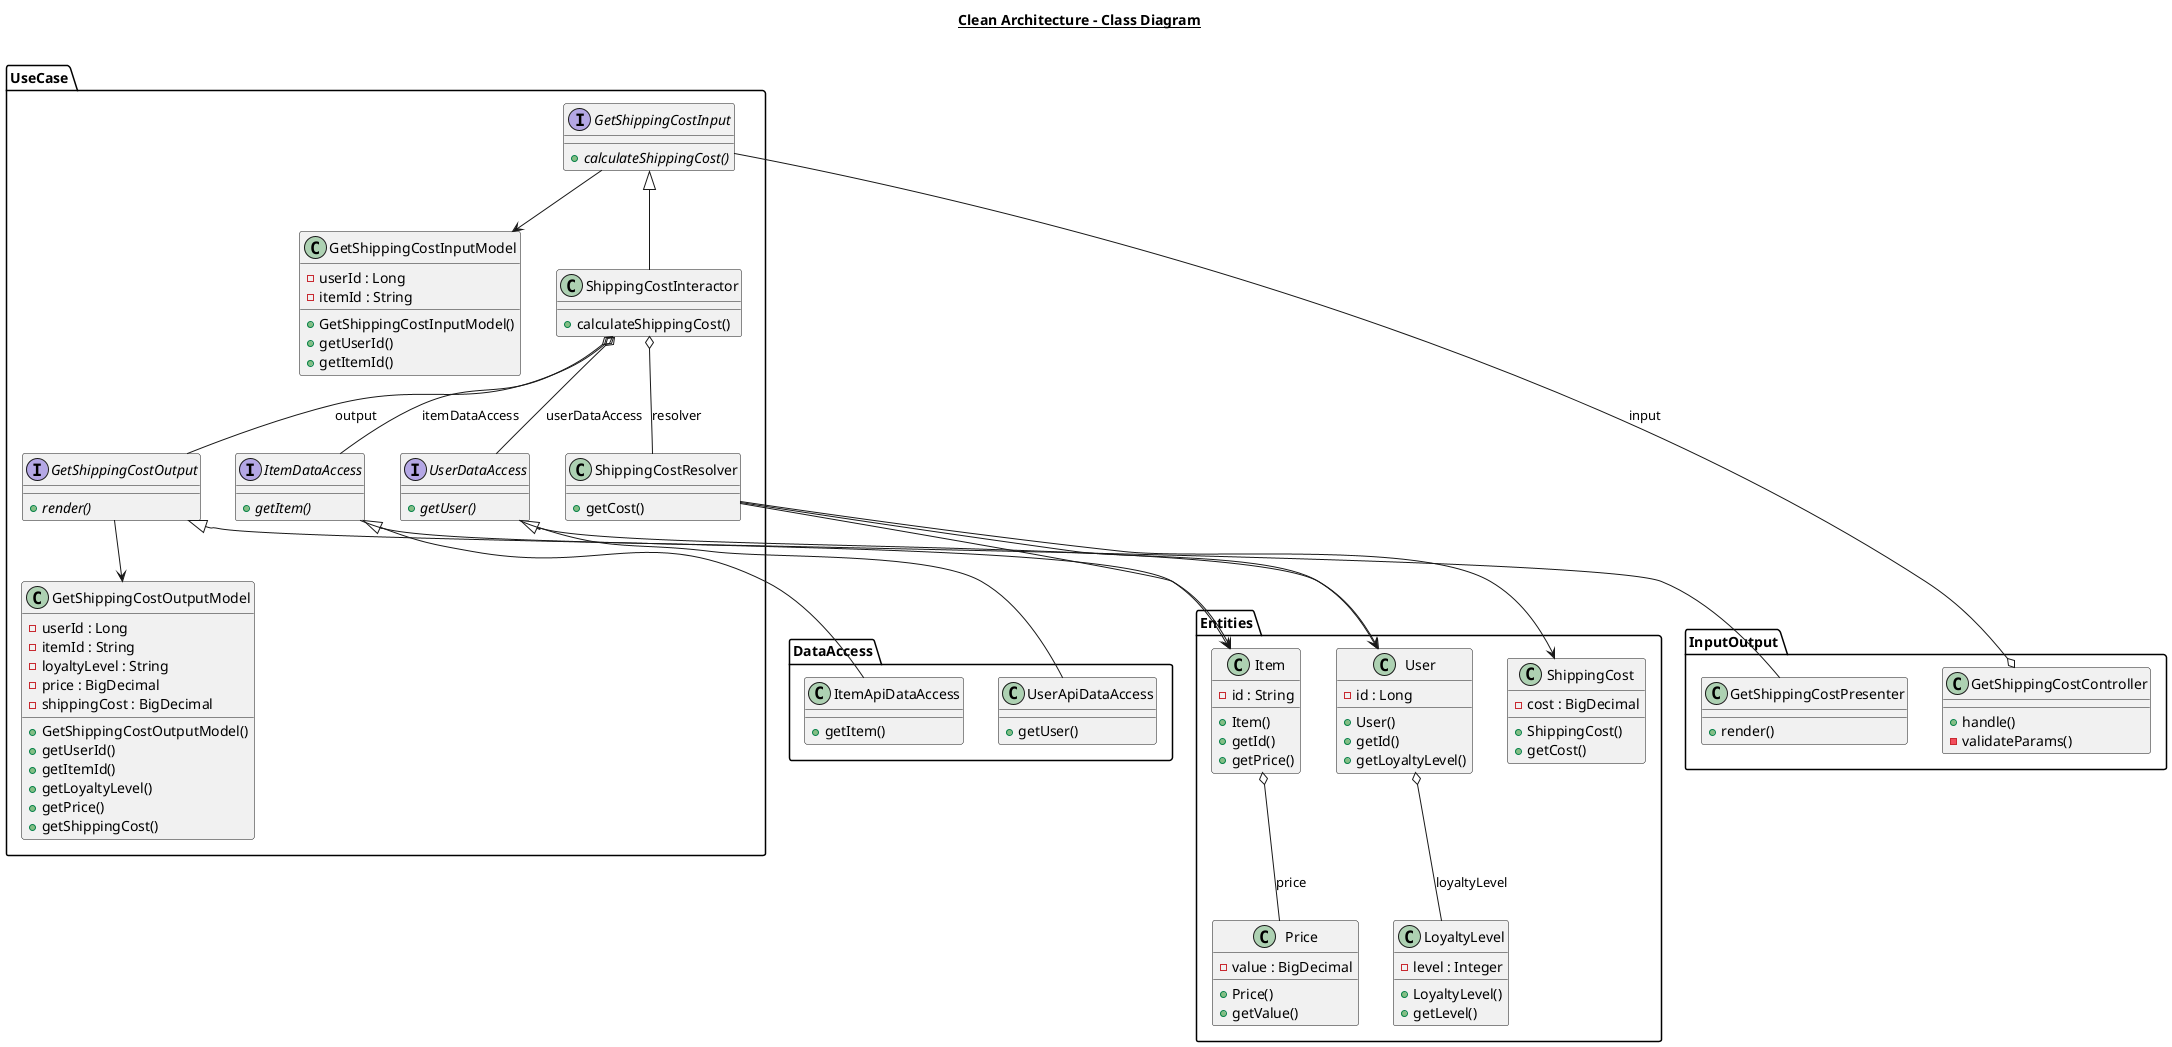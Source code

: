 @startuml

title __Clean Architecture - Class Diagram__\n
  
  package UseCase {

    together {
      class ShippingCostInteractor {
          + calculateShippingCost()
      }

      class ShippingCostResolver {
          + getCost()
      }
    }

    together {
      interface GetShippingCostInput {
          {abstract} + calculateShippingCost()
      }

      interface GetShippingCostOutput {
          {abstract} + render()
      }
    }

    class GetShippingCostInputModel {
        - userId : Long
        - itemId : String
        + GetShippingCostInputModel()
        + getUserId()
        + getItemId()
    }

    class GetShippingCostOutputModel {
        - userId : Long
        - itemId : String
        - loyaltyLevel : String
        - price : BigDecimal
        - shippingCost : BigDecimal
        + GetShippingCostOutputModel()
        + getUserId()
        + getItemId()
        + getLoyaltyLevel()
        + getPrice()
        + getShippingCost()
    }

    together {
      interface ItemDataAccess {
          {abstract} + getItem()
      }

      interface UserDataAccess {
          {abstract} + getUser()
      }
    }
  }

  package Entities {
    class Item {
        - id : String
        + Item()
        + getId()
        + getPrice()
    }

    class LoyaltyLevel {
        - level : Integer
        + LoyaltyLevel()
        + getLevel()
    }

    class Price {
        - value : BigDecimal
        + Price()
        + getValue()
    }

    class ShippingCost {
        - cost : BigDecimal
        + ShippingCost()
        + getCost()
    }

    class User {
        - id : Long
        + User()
        + getId()
        + getLoyaltyLevel()
    }
  }

  package InputOutput {
    class GetShippingCostController {
        + handle()
        - validateParams()
    }

    class GetShippingCostPresenter {
        + render()
    }
  }

  package DataAccess {
    class ItemApiDataAccess {
        + getItem()
    }

    class UserApiDataAccess {
        + getUser()
    }
  }


  ShippingCostResolver --> User
  ShippingCostResolver --> Item
  ShippingCostResolver --> ShippingCost

  GetShippingCostInput --> GetShippingCostInputModel
  GetShippingCostOutput --> GetShippingCostOutputModel

  ShippingCostInteractor -up-|> GetShippingCostInput
  ShippingCostInteractor o-- UserDataAccess : userDataAccess
  ShippingCostInteractor o-- ItemDataAccess : itemDataAccess
  ShippingCostInteractor o-- ShippingCostResolver : resolver
  ShippingCostInteractor o-- GetShippingCostOutput : output

  Item o-- Price : price
  User o-- LoyaltyLevel : loyaltyLevel

  GetShippingCostController o-- GetShippingCostInput : input
  GetShippingCostPresenter -up-|> GetShippingCostOutput

  ItemApiDataAccess -up-|> ItemDataAccess
  UserApiDataAccess -up-|> UserDataAccess

  ItemDataAccess --> Item
  UserDataAccess --> User

@enduml
